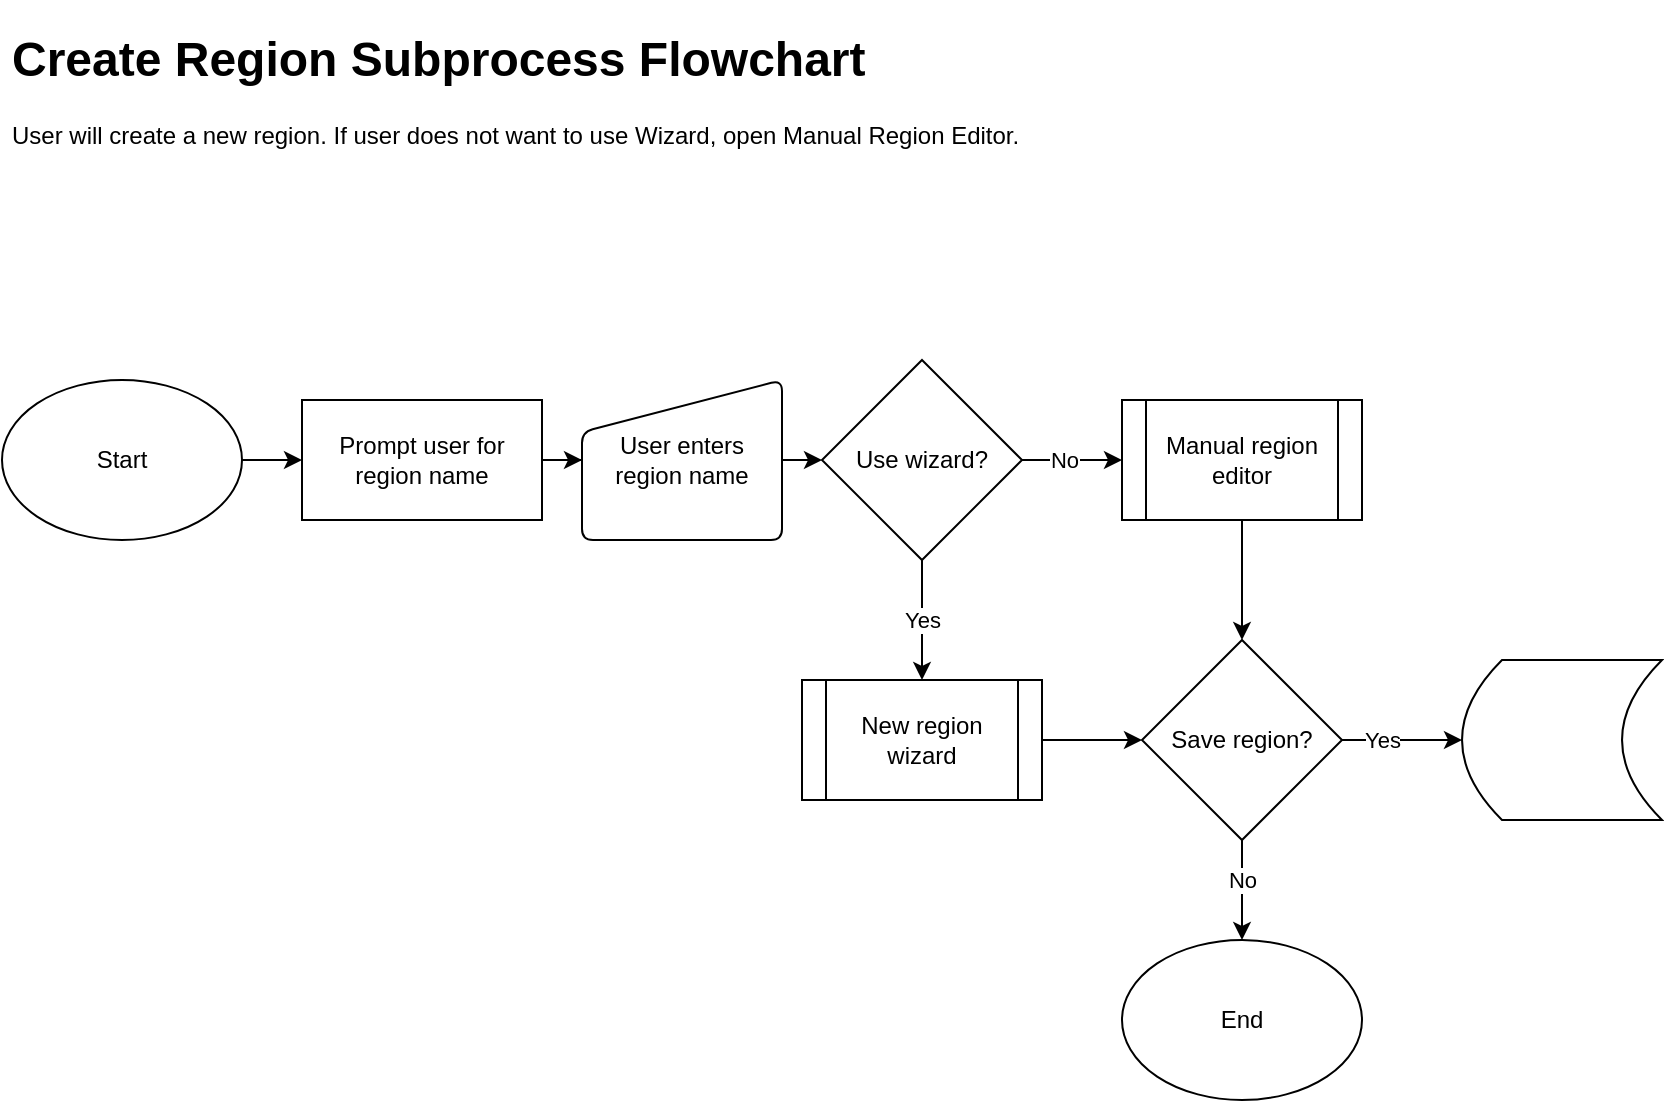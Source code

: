 <mxfile version="20.6.2" type="device"><diagram id="R2Yw-PA5Zl76v-Yz2pTC" name="Page-1"><mxGraphModel dx="1373" dy="683" grid="1" gridSize="10" guides="1" tooltips="1" connect="1" arrows="1" fold="1" page="1" pageScale="1" pageWidth="850" pageHeight="1100" math="0" shadow="0"><root><mxCell id="0"/><mxCell id="1" parent="0"/><mxCell id="hx_CP3zxwqTi-lsq_igu-1" style="edgeStyle=orthogonalEdgeStyle;rounded=0;orthogonalLoop=1;jettySize=auto;html=1;" parent="1" source="6qQ_5ZA5_tba8BoMrGhh-1" target="6qQ_5ZA5_tba8BoMrGhh-31" edge="1"><mxGeometry relative="1" as="geometry"/></mxCell><mxCell id="6qQ_5ZA5_tba8BoMrGhh-1" value="Start" style="ellipse;whiteSpace=wrap;html=1;" parent="1" vertex="1"><mxGeometry x="10" y="190" width="120" height="80" as="geometry"/></mxCell><mxCell id="hx_CP3zxwqTi-lsq_igu-29" style="edgeStyle=orthogonalEdgeStyle;rounded=0;orthogonalLoop=1;jettySize=auto;html=1;" parent="1" source="6qQ_5ZA5_tba8BoMrGhh-2" target="hx_CP3zxwqTi-lsq_igu-13" edge="1"><mxGeometry relative="1" as="geometry"/></mxCell><mxCell id="4cKPKjNAuf1sAjnmuOSN-5" value="Yes" style="edgeLabel;html=1;align=center;verticalAlign=middle;resizable=0;points=[];" vertex="1" connectable="0" parent="hx_CP3zxwqTi-lsq_igu-29"><mxGeometry x="0.303" y="-1" relative="1" as="geometry"><mxPoint x="-19" y="-1" as="offset"/></mxGeometry></mxCell><mxCell id="hx_CP3zxwqTi-lsq_igu-32" style="edgeStyle=orthogonalEdgeStyle;rounded=0;orthogonalLoop=1;jettySize=auto;html=1;" parent="1" source="6qQ_5ZA5_tba8BoMrGhh-2" target="hx_CP3zxwqTi-lsq_igu-30" edge="1"><mxGeometry relative="1" as="geometry"/></mxCell><mxCell id="4cKPKjNAuf1sAjnmuOSN-4" value="No" style="edgeLabel;html=1;align=center;verticalAlign=middle;resizable=0;points=[];" vertex="1" connectable="0" parent="hx_CP3zxwqTi-lsq_igu-32"><mxGeometry x="-0.798" y="-1" relative="1" as="geometry"><mxPoint x="1" y="15" as="offset"/></mxGeometry></mxCell><mxCell id="6qQ_5ZA5_tba8BoMrGhh-2" value="Save region?" style="rhombus;whiteSpace=wrap;html=1;" parent="1" vertex="1"><mxGeometry x="580" y="320" width="100" height="100" as="geometry"/></mxCell><mxCell id="hx_CP3zxwqTi-lsq_igu-15" value="" style="edgeStyle=orthogonalEdgeStyle;rounded=0;orthogonalLoop=1;jettySize=auto;html=1;" parent="1" source="6qQ_5ZA5_tba8BoMrGhh-31" target="hx_CP3zxwqTi-lsq_igu-14" edge="1"><mxGeometry relative="1" as="geometry"/></mxCell><mxCell id="6qQ_5ZA5_tba8BoMrGhh-31" value="Prompt user for region name" style="rounded=0;whiteSpace=wrap;html=1;" parent="1" vertex="1"><mxGeometry x="160" y="200" width="120" height="60" as="geometry"/></mxCell><mxCell id="hx_CP3zxwqTi-lsq_igu-27" style="edgeStyle=orthogonalEdgeStyle;rounded=0;orthogonalLoop=1;jettySize=auto;html=1;" parent="1" source="hx_CP3zxwqTi-lsq_igu-10" target="6qQ_5ZA5_tba8BoMrGhh-2" edge="1"><mxGeometry relative="1" as="geometry"/></mxCell><mxCell id="hx_CP3zxwqTi-lsq_igu-10" value="New region wizard" style="shape=process;whiteSpace=wrap;html=1;backgroundOutline=1;" parent="1" vertex="1"><mxGeometry x="410" y="340" width="120" height="60" as="geometry"/></mxCell><mxCell id="hx_CP3zxwqTi-lsq_igu-18" style="edgeStyle=orthogonalEdgeStyle;rounded=0;orthogonalLoop=1;jettySize=auto;html=1;" parent="1" source="hx_CP3zxwqTi-lsq_igu-12" target="hx_CP3zxwqTi-lsq_igu-10" edge="1"><mxGeometry relative="1" as="geometry"/></mxCell><mxCell id="4cKPKjNAuf1sAjnmuOSN-3" value="Yes" style="edgeLabel;html=1;align=center;verticalAlign=middle;resizable=0;points=[];" vertex="1" connectable="0" parent="hx_CP3zxwqTi-lsq_igu-18"><mxGeometry x="-0.773" y="-1" relative="1" as="geometry"><mxPoint x="1" y="23" as="offset"/></mxGeometry></mxCell><mxCell id="hx_CP3zxwqTi-lsq_igu-25" style="edgeStyle=orthogonalEdgeStyle;rounded=0;orthogonalLoop=1;jettySize=auto;html=1;exitX=1;exitY=0.5;exitDx=0;exitDy=0;entryX=0;entryY=0.5;entryDx=0;entryDy=0;" parent="1" source="hx_CP3zxwqTi-lsq_igu-12" target="hx_CP3zxwqTi-lsq_igu-24" edge="1"><mxGeometry relative="1" as="geometry"/></mxCell><mxCell id="4cKPKjNAuf1sAjnmuOSN-2" value="No" style="edgeLabel;html=1;align=center;verticalAlign=middle;resizable=0;points=[];" vertex="1" connectable="0" parent="hx_CP3zxwqTi-lsq_igu-25"><mxGeometry x="-0.588" relative="1" as="geometry"><mxPoint x="10" as="offset"/></mxGeometry></mxCell><mxCell id="hx_CP3zxwqTi-lsq_igu-12" value="Use wizard?" style="rhombus;whiteSpace=wrap;html=1;" parent="1" vertex="1"><mxGeometry x="420" y="180" width="100" height="100" as="geometry"/></mxCell><mxCell id="hx_CP3zxwqTi-lsq_igu-13" value="" style="shape=dataStorage;whiteSpace=wrap;html=1;fixedSize=1;" parent="1" vertex="1"><mxGeometry x="740" y="330" width="100" height="80" as="geometry"/></mxCell><mxCell id="hx_CP3zxwqTi-lsq_igu-17" style="edgeStyle=orthogonalEdgeStyle;rounded=0;orthogonalLoop=1;jettySize=auto;html=1;exitX=1;exitY=0.5;exitDx=0;exitDy=0;entryX=0;entryY=0.5;entryDx=0;entryDy=0;" parent="1" source="hx_CP3zxwqTi-lsq_igu-14" target="hx_CP3zxwqTi-lsq_igu-12" edge="1"><mxGeometry relative="1" as="geometry"/></mxCell><mxCell id="hx_CP3zxwqTi-lsq_igu-14" value="User enters region name" style="html=1;strokeWidth=1;shape=manualInput;whiteSpace=wrap;rounded=1;size=26;arcSize=11;" parent="1" vertex="1"><mxGeometry x="300" y="190" width="100" height="80" as="geometry"/></mxCell><mxCell id="hx_CP3zxwqTi-lsq_igu-28" style="edgeStyle=orthogonalEdgeStyle;rounded=0;orthogonalLoop=1;jettySize=auto;html=1;" parent="1" source="hx_CP3zxwqTi-lsq_igu-24" target="6qQ_5ZA5_tba8BoMrGhh-2" edge="1"><mxGeometry relative="1" as="geometry"/></mxCell><mxCell id="hx_CP3zxwqTi-lsq_igu-24" value="Manual region editor" style="shape=process;whiteSpace=wrap;html=1;backgroundOutline=1;" parent="1" vertex="1"><mxGeometry x="570" y="200" width="120" height="60" as="geometry"/></mxCell><mxCell id="hx_CP3zxwqTi-lsq_igu-30" value="End" style="ellipse;whiteSpace=wrap;html=1;" parent="1" vertex="1"><mxGeometry x="570" y="470" width="120" height="80" as="geometry"/></mxCell><mxCell id="4cKPKjNAuf1sAjnmuOSN-1" value="&lt;h1&gt;Create Region Subprocess Flowchart&lt;/h1&gt;&lt;p&gt;User will create a new region. If user does not want to use Wizard, open Manual Region Editor.&lt;/p&gt;" style="text;html=1;strokeColor=none;fillColor=none;spacing=5;spacingTop=-20;whiteSpace=wrap;overflow=hidden;rounded=0;" vertex="1" parent="1"><mxGeometry x="10" y="10" width="830" height="120" as="geometry"/></mxCell></root></mxGraphModel></diagram></mxfile>